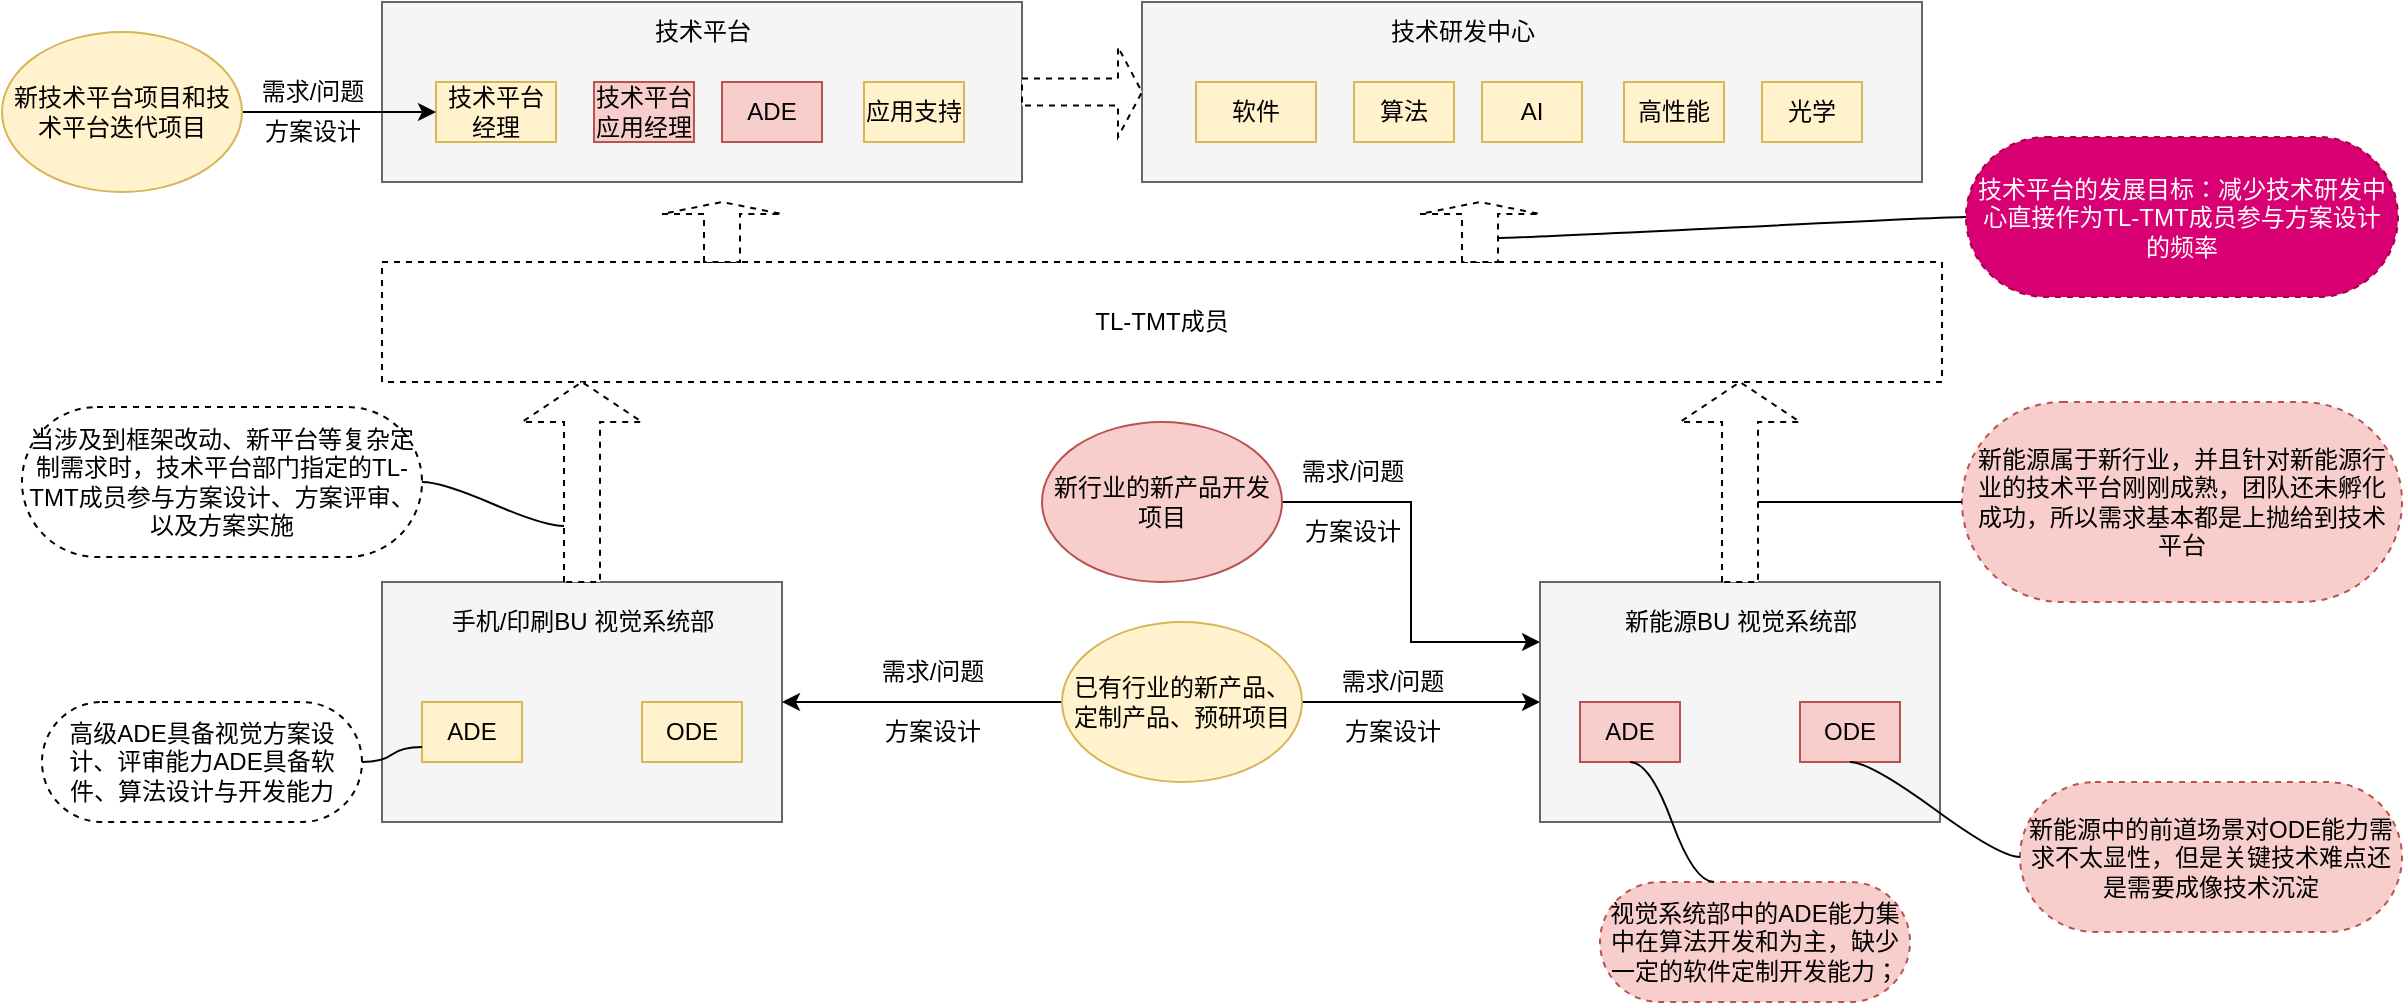 <mxfile version="20.3.0" type="github" pages="4">
  <diagram name="技术平台和干系部门的交互逻辑" id="d9b1e647-80fa-b4a2-5024-87a742678bcc">
    <mxGraphModel dx="2475" dy="794" grid="1" gridSize="10" guides="1" tooltips="1" connect="1" arrows="1" fold="1" page="1" pageScale="1" pageWidth="1100" pageHeight="850" background="none" math="0" shadow="0">
      <root>
        <mxCell id="0" />
        <mxCell id="1" parent="0" />
        <mxCell id="hi9G9Pi7xGboPuBEP533-1" value="" style="rounded=0;whiteSpace=wrap;html=1;fillColor=#f5f5f5;fontColor=#333333;strokeColor=#666666;" vertex="1" parent="1">
          <mxGeometry x="170" y="350" width="200" height="120" as="geometry" />
        </mxCell>
        <mxCell id="hi9G9Pi7xGboPuBEP533-3" value="手机/印刷BU 视觉系统部" style="text;html=1;align=center;verticalAlign=middle;resizable=0;points=[];autosize=1;strokeColor=none;fillColor=none;" vertex="1" parent="1">
          <mxGeometry x="195" y="355" width="150" height="30" as="geometry" />
        </mxCell>
        <mxCell id="hi9G9Pi7xGboPuBEP533-4" value="ADE" style="rounded=0;whiteSpace=wrap;html=1;fillColor=#fff2cc;strokeColor=#d6b656;" vertex="1" parent="1">
          <mxGeometry x="190" y="410" width="50" height="30" as="geometry" />
        </mxCell>
        <mxCell id="hi9G9Pi7xGboPuBEP533-6" style="edgeStyle=orthogonalEdgeStyle;rounded=0;orthogonalLoop=1;jettySize=auto;html=1;exitX=0;exitY=0.5;exitDx=0;exitDy=0;entryX=1;entryY=0.5;entryDx=0;entryDy=0;" edge="1" parent="1" source="hi9G9Pi7xGboPuBEP533-5" target="hi9G9Pi7xGboPuBEP533-1">
          <mxGeometry relative="1" as="geometry" />
        </mxCell>
        <mxCell id="hi9G9Pi7xGboPuBEP533-36" style="edgeStyle=orthogonalEdgeStyle;rounded=0;orthogonalLoop=1;jettySize=auto;html=1;exitX=1;exitY=0.5;exitDx=0;exitDy=0;" edge="1" parent="1" source="hi9G9Pi7xGboPuBEP533-5" target="hi9G9Pi7xGboPuBEP533-25">
          <mxGeometry relative="1" as="geometry" />
        </mxCell>
        <mxCell id="hi9G9Pi7xGboPuBEP533-5" value="已有行业的新产品、定制产品、预研项目" style="ellipse;whiteSpace=wrap;html=1;fillColor=#fff2cc;strokeColor=#d6b656;" vertex="1" parent="1">
          <mxGeometry x="510" y="370" width="120" height="80" as="geometry" />
        </mxCell>
        <mxCell id="hi9G9Pi7xGboPuBEP533-7" value="需求/问题" style="text;html=1;align=center;verticalAlign=middle;resizable=0;points=[];autosize=1;strokeColor=none;fillColor=none;" vertex="1" parent="1">
          <mxGeometry x="410" y="380" width="70" height="30" as="geometry" />
        </mxCell>
        <mxCell id="hi9G9Pi7xGboPuBEP533-8" value="方案设计" style="text;html=1;align=center;verticalAlign=middle;resizable=0;points=[];autosize=1;strokeColor=none;fillColor=none;" vertex="1" parent="1">
          <mxGeometry x="410" y="410" width="70" height="30" as="geometry" />
        </mxCell>
        <mxCell id="hi9G9Pi7xGboPuBEP533-9" value="ODE" style="rounded=0;whiteSpace=wrap;html=1;fillColor=#fff2cc;strokeColor=#d6b656;" vertex="1" parent="1">
          <mxGeometry x="300" y="410" width="50" height="30" as="geometry" />
        </mxCell>
        <mxCell id="hi9G9Pi7xGboPuBEP533-38" style="edgeStyle=orthogonalEdgeStyle;rounded=0;orthogonalLoop=1;jettySize=auto;html=1;exitX=1;exitY=0.5;exitDx=0;exitDy=0;entryX=0;entryY=0.25;entryDx=0;entryDy=0;" edge="1" parent="1" source="hi9G9Pi7xGboPuBEP533-10" target="hi9G9Pi7xGboPuBEP533-25">
          <mxGeometry relative="1" as="geometry" />
        </mxCell>
        <mxCell id="hi9G9Pi7xGboPuBEP533-10" value="新行业的新产品开发项目" style="ellipse;whiteSpace=wrap;html=1;fillColor=#f8cecc;strokeColor=#b85450;" vertex="1" parent="1">
          <mxGeometry x="500" y="270" width="120" height="80" as="geometry" />
        </mxCell>
        <mxCell id="hi9G9Pi7xGboPuBEP533-11" value="TL-TMT成员" style="rounded=0;whiteSpace=wrap;html=1;dashed=1;" vertex="1" parent="1">
          <mxGeometry x="170" y="190" width="780" height="60" as="geometry" />
        </mxCell>
        <mxCell id="hi9G9Pi7xGboPuBEP533-19" value="" style="rounded=0;whiteSpace=wrap;html=1;fillColor=#f5f5f5;fontColor=#333333;strokeColor=#666666;" vertex="1" parent="1">
          <mxGeometry x="170" y="60" width="320" height="90" as="geometry" />
        </mxCell>
        <mxCell id="hi9G9Pi7xGboPuBEP533-20" value="技术平台" style="text;html=1;align=center;verticalAlign=middle;resizable=0;points=[];autosize=1;strokeColor=none;fillColor=none;" vertex="1" parent="1">
          <mxGeometry x="295" y="60" width="70" height="30" as="geometry" />
        </mxCell>
        <mxCell id="hi9G9Pi7xGboPuBEP533-21" value="ADE" style="rounded=0;whiteSpace=wrap;html=1;fillColor=#f8cecc;strokeColor=#b85450;" vertex="1" parent="1">
          <mxGeometry x="340" y="100" width="50" height="30" as="geometry" />
        </mxCell>
        <mxCell id="hi9G9Pi7xGboPuBEP533-22" value="技术平台应用经理" style="rounded=0;whiteSpace=wrap;html=1;fillColor=#f8cecc;strokeColor=#b85450;" vertex="1" parent="1">
          <mxGeometry x="276" y="100" width="50" height="30" as="geometry" />
        </mxCell>
        <mxCell id="hi9G9Pi7xGboPuBEP533-23" value="" style="shape=singleArrow;direction=north;whiteSpace=wrap;html=1;dashed=1;" vertex="1" parent="1">
          <mxGeometry x="240" y="250" width="60" height="100" as="geometry" />
        </mxCell>
        <mxCell id="hi9G9Pi7xGboPuBEP533-24" value="" style="shape=singleArrow;direction=north;whiteSpace=wrap;html=1;dashed=1;" vertex="1" parent="1">
          <mxGeometry x="310" y="160" width="60" height="30" as="geometry" />
        </mxCell>
        <mxCell id="hi9G9Pi7xGboPuBEP533-25" value="" style="rounded=0;whiteSpace=wrap;html=1;fillColor=#f5f5f5;fontColor=#333333;strokeColor=#666666;" vertex="1" parent="1">
          <mxGeometry x="749" y="350" width="200" height="120" as="geometry" />
        </mxCell>
        <mxCell id="hi9G9Pi7xGboPuBEP533-26" value="新能源BU 视觉系统部" style="text;html=1;align=center;verticalAlign=middle;resizable=0;points=[];autosize=1;strokeColor=none;fillColor=none;" vertex="1" parent="1">
          <mxGeometry x="779" y="355" width="140" height="30" as="geometry" />
        </mxCell>
        <mxCell id="hi9G9Pi7xGboPuBEP533-27" value="ADE" style="rounded=0;whiteSpace=wrap;html=1;fillColor=#f8cecc;strokeColor=#b85450;" vertex="1" parent="1">
          <mxGeometry x="769" y="410" width="50" height="30" as="geometry" />
        </mxCell>
        <mxCell id="hi9G9Pi7xGboPuBEP533-28" value="ODE" style="rounded=0;whiteSpace=wrap;html=1;fillColor=#f8cecc;strokeColor=#b85450;" vertex="1" parent="1">
          <mxGeometry x="879" y="410" width="50" height="30" as="geometry" />
        </mxCell>
        <mxCell id="hi9G9Pi7xGboPuBEP533-31" value="高级ADE具备视觉方案设计、评审能力ADE具备软件、算法设计与开发能力" style="whiteSpace=wrap;html=1;rounded=1;arcSize=50;align=center;verticalAlign=middle;strokeWidth=1;autosize=1;spacing=4;treeFolding=1;treeMoving=1;newEdgeStyle={&quot;edgeStyle&quot;:&quot;entityRelationEdgeStyle&quot;,&quot;startArrow&quot;:&quot;none&quot;,&quot;endArrow&quot;:&quot;none&quot;,&quot;segment&quot;:10,&quot;curved&quot;:1};dashed=1;" vertex="1" parent="1">
          <mxGeometry y="410" width="160" height="60" as="geometry" />
        </mxCell>
        <mxCell id="hi9G9Pi7xGboPuBEP533-32" value="" style="edgeStyle=entityRelationEdgeStyle;startArrow=none;endArrow=none;segment=10;curved=1;rounded=0;exitX=0;exitY=0.75;exitDx=0;exitDy=0;" edge="1" target="hi9G9Pi7xGboPuBEP533-31" parent="1" source="hi9G9Pi7xGboPuBEP533-4">
          <mxGeometry relative="1" as="geometry">
            <mxPoint x="78" y="580" as="sourcePoint" />
          </mxGeometry>
        </mxCell>
        <mxCell id="hi9G9Pi7xGboPuBEP533-34" value="当涉及到框架改动、新平台等复杂定制需求时，技术平台部门指定的TL-TMT成员参与方案设计、方案评审、以及方案实施" style="whiteSpace=wrap;html=1;rounded=1;arcSize=50;align=center;verticalAlign=middle;strokeWidth=1;autosize=1;spacing=4;treeFolding=1;treeMoving=1;newEdgeStyle={&quot;edgeStyle&quot;:&quot;entityRelationEdgeStyle&quot;,&quot;startArrow&quot;:&quot;none&quot;,&quot;endArrow&quot;:&quot;none&quot;,&quot;segment&quot;:10,&quot;curved&quot;:1};dashed=1;" vertex="1" parent="1">
          <mxGeometry x="-10" y="262.5" width="200" height="75" as="geometry" />
        </mxCell>
        <mxCell id="hi9G9Pi7xGboPuBEP533-35" value="" style="edgeStyle=entityRelationEdgeStyle;startArrow=none;endArrow=none;segment=10;curved=1;rounded=0;exitX=0;exitY=0;exitDx=28;exitDy=21;exitPerimeter=0;" edge="1" target="hi9G9Pi7xGboPuBEP533-34" parent="1" source="hi9G9Pi7xGboPuBEP533-23">
          <mxGeometry relative="1" as="geometry">
            <mxPoint x="170" y="280" as="sourcePoint" />
            <mxPoint x="140" y="255" as="targetPoint" />
          </mxGeometry>
        </mxCell>
        <mxCell id="hi9G9Pi7xGboPuBEP533-37" value="技术平台经理" style="rounded=0;whiteSpace=wrap;html=1;fillColor=#fff2cc;strokeColor=#d6b656;" vertex="1" parent="1">
          <mxGeometry x="197" y="100" width="60" height="30" as="geometry" />
        </mxCell>
        <mxCell id="hi9G9Pi7xGboPuBEP533-39" value="需求/问题" style="text;html=1;align=center;verticalAlign=middle;resizable=0;points=[];autosize=1;strokeColor=none;fillColor=none;" vertex="1" parent="1">
          <mxGeometry x="620" y="280" width="70" height="30" as="geometry" />
        </mxCell>
        <mxCell id="hi9G9Pi7xGboPuBEP533-40" value="方案设计" style="text;html=1;align=center;verticalAlign=middle;resizable=0;points=[];autosize=1;strokeColor=none;fillColor=none;" vertex="1" parent="1">
          <mxGeometry x="620" y="310" width="70" height="30" as="geometry" />
        </mxCell>
        <mxCell id="hi9G9Pi7xGboPuBEP533-41" value="应用支持" style="rounded=0;whiteSpace=wrap;html=1;fillColor=#fff2cc;strokeColor=#d6b656;" vertex="1" parent="1">
          <mxGeometry x="411" y="100" width="50" height="30" as="geometry" />
        </mxCell>
        <mxCell id="hi9G9Pi7xGboPuBEP533-42" value="需求/问题" style="text;html=1;align=center;verticalAlign=middle;resizable=0;points=[];autosize=1;strokeColor=none;fillColor=none;" vertex="1" parent="1">
          <mxGeometry x="640" y="385" width="70" height="30" as="geometry" />
        </mxCell>
        <mxCell id="hi9G9Pi7xGboPuBEP533-43" value="方案设计" style="text;html=1;align=center;verticalAlign=middle;resizable=0;points=[];autosize=1;strokeColor=none;fillColor=none;" vertex="1" parent="1">
          <mxGeometry x="640" y="410" width="70" height="30" as="geometry" />
        </mxCell>
        <mxCell id="hi9G9Pi7xGboPuBEP533-44" value="" style="shape=singleArrow;direction=north;whiteSpace=wrap;html=1;dashed=1;" vertex="1" parent="1">
          <mxGeometry x="819" y="250" width="60" height="100" as="geometry" />
        </mxCell>
        <mxCell id="hi9G9Pi7xGboPuBEP533-46" value="新能源属于新行业，并且针对新能源行业的技术平台刚刚成熟，团队还未孵化成功，所以需求基本都是上抛给到技术平台" style="whiteSpace=wrap;html=1;rounded=1;arcSize=50;align=center;verticalAlign=middle;strokeWidth=1;autosize=1;spacing=4;treeFolding=1;treeMoving=1;newEdgeStyle={&quot;edgeStyle&quot;:&quot;entityRelationEdgeStyle&quot;,&quot;startArrow&quot;:&quot;none&quot;,&quot;endArrow&quot;:&quot;none&quot;,&quot;segment&quot;:10,&quot;curved&quot;:1};dashed=1;fillColor=#f8cecc;strokeColor=#b85450;" vertex="1" parent="1">
          <mxGeometry x="960" y="260" width="220" height="100" as="geometry" />
        </mxCell>
        <mxCell id="hi9G9Pi7xGboPuBEP533-47" value="" style="edgeStyle=entityRelationEdgeStyle;startArrow=none;endArrow=none;segment=10;curved=1;rounded=0;exitX=0;exitY=0;exitDx=40;exitDy=39;exitPerimeter=0;" edge="1" target="hi9G9Pi7xGboPuBEP533-46" parent="1" source="hi9G9Pi7xGboPuBEP533-44">
          <mxGeometry relative="1" as="geometry">
            <mxPoint x="910" y="337" as="sourcePoint" />
          </mxGeometry>
        </mxCell>
        <mxCell id="hi9G9Pi7xGboPuBEP533-50" value="" style="rounded=0;whiteSpace=wrap;html=1;fillColor=#f5f5f5;fontColor=#333333;strokeColor=#666666;" vertex="1" parent="1">
          <mxGeometry x="550" y="60" width="390" height="90" as="geometry" />
        </mxCell>
        <mxCell id="hi9G9Pi7xGboPuBEP533-51" value="技术研发中心" style="text;html=1;align=center;verticalAlign=middle;resizable=0;points=[];autosize=1;strokeColor=none;fillColor=none;" vertex="1" parent="1">
          <mxGeometry x="660" y="60" width="100" height="30" as="geometry" />
        </mxCell>
        <mxCell id="hi9G9Pi7xGboPuBEP533-52" value="AI" style="rounded=0;whiteSpace=wrap;html=1;fillColor=#fff2cc;strokeColor=#d6b656;" vertex="1" parent="1">
          <mxGeometry x="720" y="100" width="50" height="30" as="geometry" />
        </mxCell>
        <mxCell id="hi9G9Pi7xGboPuBEP533-53" value="算法" style="rounded=0;whiteSpace=wrap;html=1;fillColor=#fff2cc;strokeColor=#d6b656;" vertex="1" parent="1">
          <mxGeometry x="656" y="100" width="50" height="30" as="geometry" />
        </mxCell>
        <mxCell id="hi9G9Pi7xGboPuBEP533-54" value="软件" style="rounded=0;whiteSpace=wrap;html=1;fillColor=#fff2cc;strokeColor=#d6b656;" vertex="1" parent="1">
          <mxGeometry x="577" y="100" width="60" height="30" as="geometry" />
        </mxCell>
        <mxCell id="hi9G9Pi7xGboPuBEP533-55" value="高性能" style="rounded=0;whiteSpace=wrap;html=1;fillColor=#fff2cc;strokeColor=#d6b656;" vertex="1" parent="1">
          <mxGeometry x="791" y="100" width="50" height="30" as="geometry" />
        </mxCell>
        <mxCell id="hi9G9Pi7xGboPuBEP533-56" value="" style="shape=singleArrow;direction=north;whiteSpace=wrap;html=1;dashed=1;" vertex="1" parent="1">
          <mxGeometry x="689" y="160" width="60" height="30" as="geometry" />
        </mxCell>
        <mxCell id="hi9G9Pi7xGboPuBEP533-57" value="视觉系统部中的ADE能力集中在算法开发和为主，缺少一定的软件定制开发能力；" style="whiteSpace=wrap;html=1;rounded=1;arcSize=50;align=center;verticalAlign=middle;strokeWidth=1;autosize=1;spacing=4;treeFolding=1;treeMoving=1;newEdgeStyle={&quot;edgeStyle&quot;:&quot;entityRelationEdgeStyle&quot;,&quot;startArrow&quot;:&quot;none&quot;,&quot;endArrow&quot;:&quot;none&quot;,&quot;segment&quot;:10,&quot;curved&quot;:1};dashed=1;fillColor=#f8cecc;strokeColor=#b85450;" vertex="1" parent="1">
          <mxGeometry x="779" y="500" width="155" height="60" as="geometry" />
        </mxCell>
        <mxCell id="hi9G9Pi7xGboPuBEP533-58" value="" style="edgeStyle=entityRelationEdgeStyle;startArrow=none;endArrow=none;segment=10;curved=1;rounded=0;exitX=0.5;exitY=1;exitDx=0;exitDy=0;entryX=0.368;entryY=0;entryDx=0;entryDy=0;entryPerimeter=0;" edge="1" target="hi9G9Pi7xGboPuBEP533-57" parent="1" source="hi9G9Pi7xGboPuBEP533-27">
          <mxGeometry relative="1" as="geometry">
            <mxPoint x="1020" y="490" as="sourcePoint" />
          </mxGeometry>
        </mxCell>
        <mxCell id="hi9G9Pi7xGboPuBEP533-59" value="新能源中的前道场景对ODE能力需求不太显性，但是关键技术难点还是需要成像技术沉淀" style="whiteSpace=wrap;html=1;rounded=1;arcSize=50;align=center;verticalAlign=middle;strokeWidth=1;autosize=1;spacing=4;treeFolding=1;treeMoving=1;newEdgeStyle={&quot;edgeStyle&quot;:&quot;entityRelationEdgeStyle&quot;,&quot;startArrow&quot;:&quot;none&quot;,&quot;endArrow&quot;:&quot;none&quot;,&quot;segment&quot;:10,&quot;curved&quot;:1};dashed=1;fillColor=#f8cecc;strokeColor=#b85450;" vertex="1" parent="1">
          <mxGeometry x="989" y="450" width="191" height="75" as="geometry" />
        </mxCell>
        <mxCell id="hi9G9Pi7xGboPuBEP533-60" value="" style="edgeStyle=entityRelationEdgeStyle;startArrow=none;endArrow=none;segment=10;curved=1;rounded=0;exitX=0.5;exitY=1;exitDx=0;exitDy=0;" edge="1" target="hi9G9Pi7xGboPuBEP533-59" parent="1" source="hi9G9Pi7xGboPuBEP533-28">
          <mxGeometry relative="1" as="geometry">
            <mxPoint x="960" y="587" as="sourcePoint" />
          </mxGeometry>
        </mxCell>
        <mxCell id="hi9G9Pi7xGboPuBEP533-61" value="" style="shape=singleArrow;whiteSpace=wrap;html=1;dashed=1;" vertex="1" parent="1">
          <mxGeometry x="490" y="82.5" width="60" height="45" as="geometry" />
        </mxCell>
        <mxCell id="hi9G9Pi7xGboPuBEP533-62" value="光学" style="rounded=0;whiteSpace=wrap;html=1;fillColor=#fff2cc;strokeColor=#d6b656;" vertex="1" parent="1">
          <mxGeometry x="860" y="100" width="50" height="30" as="geometry" />
        </mxCell>
        <mxCell id="hi9G9Pi7xGboPuBEP533-64" style="edgeStyle=orthogonalEdgeStyle;rounded=0;orthogonalLoop=1;jettySize=auto;html=1;exitX=1;exitY=0.5;exitDx=0;exitDy=0;entryX=0;entryY=0.5;entryDx=0;entryDy=0;" edge="1" parent="1" source="hi9G9Pi7xGboPuBEP533-63" target="hi9G9Pi7xGboPuBEP533-37">
          <mxGeometry relative="1" as="geometry" />
        </mxCell>
        <mxCell id="hi9G9Pi7xGboPuBEP533-63" value="新技术平台项目和技术平台迭代项目" style="ellipse;whiteSpace=wrap;html=1;fillColor=#fff2cc;strokeColor=#d6b656;" vertex="1" parent="1">
          <mxGeometry x="-20" y="75" width="120" height="80" as="geometry" />
        </mxCell>
        <mxCell id="hi9G9Pi7xGboPuBEP533-65" value="需求/问题" style="text;html=1;align=center;verticalAlign=middle;resizable=0;points=[];autosize=1;strokeColor=none;fillColor=none;" vertex="1" parent="1">
          <mxGeometry x="100" y="90" width="70" height="30" as="geometry" />
        </mxCell>
        <mxCell id="hi9G9Pi7xGboPuBEP533-66" value="方案设计" style="text;html=1;align=center;verticalAlign=middle;resizable=0;points=[];autosize=1;strokeColor=none;fillColor=none;" vertex="1" parent="1">
          <mxGeometry x="100" y="110" width="70" height="30" as="geometry" />
        </mxCell>
        <mxCell id="DhA8-q_MzBF4QpO4vjYx-1" value="技术平台的发展目标：减少技术研发中心直接作为TL-TMT成员参与方案设计的频率" style="whiteSpace=wrap;html=1;rounded=1;arcSize=50;align=center;verticalAlign=middle;strokeWidth=1;autosize=1;spacing=4;treeFolding=1;treeMoving=1;newEdgeStyle={&quot;edgeStyle&quot;:&quot;entityRelationEdgeStyle&quot;,&quot;startArrow&quot;:&quot;none&quot;,&quot;endArrow&quot;:&quot;none&quot;,&quot;segment&quot;:10,&quot;curved&quot;:1};dashed=1;fillColor=#d80073;fontColor=#ffffff;strokeColor=#A50040;" vertex="1" parent="1">
          <mxGeometry x="962" y="127.5" width="216" height="80" as="geometry" />
        </mxCell>
        <mxCell id="DhA8-q_MzBF4QpO4vjYx-2" value="" style="edgeStyle=entityRelationEdgeStyle;startArrow=none;endArrow=none;segment=10;curved=1;rounded=0;exitX=0;exitY=0;exitDx=12;exitDy=39;exitPerimeter=0;" edge="1" target="DhA8-q_MzBF4QpO4vjYx-1" parent="1" source="hi9G9Pi7xGboPuBEP533-56">
          <mxGeometry relative="1" as="geometry">
            <mxPoint x="950" y="195" as="sourcePoint" />
          </mxGeometry>
        </mxCell>
      </root>
    </mxGraphModel>
  </diagram>
  <diagram id="Ly6oCwVcnBT9jpukTr7g" name="技术平台人才孵化逻辑">
    <mxGraphModel dx="1146" dy="662" grid="1" gridSize="10" guides="1" tooltips="1" connect="1" arrows="1" fold="1" page="1" pageScale="1" pageWidth="827" pageHeight="1169" math="0" shadow="0">
      <root>
        <mxCell id="0" />
        <mxCell id="1" parent="0" />
        <mxCell id="Ab5j0enmJaBu2KDOIFZQ-10" value="" style="rounded=0;whiteSpace=wrap;html=1;fillColor=#f5f5f5;fontColor=#333333;strokeColor=#666666;" vertex="1" parent="1">
          <mxGeometry x="523" y="451" width="200" height="101" as="geometry" />
        </mxCell>
        <mxCell id="xONWKUvWmp-63yaupncE-1" value="" style="rounded=0;whiteSpace=wrap;html=1;fillColor=#f5f5f5;fontColor=#333333;strokeColor=#666666;" vertex="1" parent="1">
          <mxGeometry x="140" y="451" width="200" height="91" as="geometry" />
        </mxCell>
        <mxCell id="wcFYW1J67ZfwawfBEp3H-1" value="" style="rounded=0;whiteSpace=wrap;html=1;fillColor=#f5f5f5;fontColor=#333333;strokeColor=#666666;" vertex="1" parent="1">
          <mxGeometry x="126" y="239" width="598" height="120" as="geometry" />
        </mxCell>
        <mxCell id="wcFYW1J67ZfwawfBEp3H-2" value="技术平台" style="text;html=1;align=center;verticalAlign=middle;resizable=0;points=[];autosize=1;strokeColor=none;fillColor=none;" vertex="1" parent="1">
          <mxGeometry x="343" y="239" width="70" height="30" as="geometry" />
        </mxCell>
        <mxCell id="Ab5j0enmJaBu2KDOIFZQ-39" style="edgeStyle=orthogonalEdgeStyle;curved=1;rounded=0;orthogonalLoop=1;jettySize=auto;html=1;exitX=1;exitY=0.5;exitDx=0;exitDy=0;" edge="1" parent="1" source="wcFYW1J67ZfwawfBEp3H-3" target="wcFYW1J67ZfwawfBEp3H-6">
          <mxGeometry relative="1" as="geometry" />
        </mxCell>
        <mxCell id="Ab5j0enmJaBu2KDOIFZQ-69" style="edgeStyle=orthogonalEdgeStyle;curved=1;rounded=0;orthogonalLoop=1;jettySize=auto;html=1;exitX=0.5;exitY=0;exitDx=0;exitDy=0;entryX=0.5;entryY=1;entryDx=0;entryDy=0;" edge="1" parent="1" source="wcFYW1J67ZfwawfBEp3H-3" target="wcFYW1J67ZfwawfBEp3H-7">
          <mxGeometry relative="1" as="geometry" />
        </mxCell>
        <mxCell id="Ab5j0enmJaBu2KDOIFZQ-84" style="edgeStyle=orthogonalEdgeStyle;curved=1;rounded=0;orthogonalLoop=1;jettySize=auto;html=1;exitX=0;exitY=0.5;exitDx=0;exitDy=0;entryX=1;entryY=0.5;entryDx=0;entryDy=0;endArrow=classic;endFill=1;" edge="1" parent="1" source="wcFYW1J67ZfwawfBEp3H-3" target="wcFYW1J67ZfwawfBEp3H-4">
          <mxGeometry relative="1" as="geometry" />
        </mxCell>
        <mxCell id="wcFYW1J67ZfwawfBEp3H-3" value="ADE" style="rounded=0;whiteSpace=wrap;html=1;fillColor=#d80073;strokeColor=#A50040;fontColor=#ffffff;" vertex="1" parent="1">
          <mxGeometry x="438" y="279" width="50" height="30" as="geometry" />
        </mxCell>
        <mxCell id="wcFYW1J67ZfwawfBEp3H-4" value="技术平台应用经理" style="rounded=0;whiteSpace=wrap;html=1;fillColor=#f8cecc;strokeColor=#b85450;" vertex="1" parent="1">
          <mxGeometry x="252" y="279" width="50" height="30" as="geometry" />
        </mxCell>
        <mxCell id="wcFYW1J67ZfwawfBEp3H-5" value="技术平台经理" style="rounded=0;whiteSpace=wrap;html=1;fillColor=#fff2cc;strokeColor=#d6b656;" vertex="1" parent="1">
          <mxGeometry x="150" y="279" width="60" height="30" as="geometry" />
        </mxCell>
        <mxCell id="wcFYW1J67ZfwawfBEp3H-6" value="应用支持" style="rounded=0;whiteSpace=wrap;html=1;fillColor=#f8cecc;strokeColor=#b85450;" vertex="1" parent="1">
          <mxGeometry x="635" y="279" width="50" height="30" as="geometry" />
        </mxCell>
        <mxCell id="wcFYW1J67ZfwawfBEp3H-7" value="视觉系统方案设计与实施核心技能" style="shape=table;startSize=30;container=1;collapsible=0;childLayout=tableLayout;fixedRows=1;rowLines=0;fontStyle=1;dashed=1;" vertex="1" parent="1">
          <mxGeometry x="140" y="10" width="225" height="180" as="geometry" />
        </mxCell>
        <mxCell id="wcFYW1J67ZfwawfBEp3H-8" value="" style="shape=tableRow;horizontal=0;startSize=0;swimlaneHead=0;swimlaneBody=0;top=0;left=0;bottom=0;right=0;collapsible=0;dropTarget=0;fillColor=none;points=[[0,0.5],[1,0.5]];portConstraint=eastwest;dashed=1;" vertex="1" parent="wcFYW1J67ZfwawfBEp3H-7">
          <mxGeometry y="30" width="225" height="30" as="geometry" />
        </mxCell>
        <mxCell id="wcFYW1J67ZfwawfBEp3H-9" value="1" style="shape=partialRectangle;html=1;whiteSpace=wrap;connectable=0;fillColor=none;top=0;left=0;bottom=0;right=0;overflow=hidden;pointerEvents=1;dashed=1;" vertex="1" parent="wcFYW1J67ZfwawfBEp3H-8">
          <mxGeometry width="49" height="30" as="geometry">
            <mxRectangle width="49" height="30" as="alternateBounds" />
          </mxGeometry>
        </mxCell>
        <mxCell id="wcFYW1J67ZfwawfBEp3H-10" value="技术平台应用及问题分析解决" style="shape=partialRectangle;html=1;whiteSpace=wrap;connectable=0;fillColor=none;top=0;left=0;bottom=0;right=0;align=left;spacingLeft=6;overflow=hidden;dashed=1;" vertex="1" parent="wcFYW1J67ZfwawfBEp3H-8">
          <mxGeometry x="49" width="176" height="30" as="geometry">
            <mxRectangle width="176" height="30" as="alternateBounds" />
          </mxGeometry>
        </mxCell>
        <mxCell id="wcFYW1J67ZfwawfBEp3H-11" value="" style="shape=tableRow;horizontal=0;startSize=0;swimlaneHead=0;swimlaneBody=0;top=0;left=0;bottom=0;right=0;collapsible=0;dropTarget=0;fillColor=none;points=[[0,0.5],[1,0.5]];portConstraint=eastwest;dashed=1;" vertex="1" parent="wcFYW1J67ZfwawfBEp3H-7">
          <mxGeometry y="60" width="225" height="20" as="geometry" />
        </mxCell>
        <mxCell id="wcFYW1J67ZfwawfBEp3H-12" value="2" style="shape=partialRectangle;html=1;whiteSpace=wrap;connectable=0;fillColor=none;top=0;left=0;bottom=0;right=0;overflow=hidden;dashed=1;" vertex="1" parent="wcFYW1J67ZfwawfBEp3H-11">
          <mxGeometry width="49" height="20" as="geometry">
            <mxRectangle width="49" height="20" as="alternateBounds" />
          </mxGeometry>
        </mxCell>
        <mxCell id="wcFYW1J67ZfwawfBEp3H-13" value="技术平台复杂方案设计与开发" style="shape=partialRectangle;html=1;whiteSpace=wrap;connectable=0;fillColor=none;top=0;left=0;bottom=0;right=0;align=left;spacingLeft=6;overflow=hidden;dashed=1;" vertex="1" parent="wcFYW1J67ZfwawfBEp3H-11">
          <mxGeometry x="49" width="176" height="20" as="geometry">
            <mxRectangle width="176" height="20" as="alternateBounds" />
          </mxGeometry>
        </mxCell>
        <mxCell id="wcFYW1J67ZfwawfBEp3H-14" value="" style="shape=tableRow;horizontal=0;startSize=0;swimlaneHead=0;swimlaneBody=0;top=0;left=0;bottom=0;right=0;collapsible=0;dropTarget=0;fillColor=none;points=[[0,0.5],[1,0.5]];portConstraint=eastwest;dashed=1;" vertex="1" parent="wcFYW1J67ZfwawfBEp3H-7">
          <mxGeometry y="80" width="225" height="30" as="geometry" />
        </mxCell>
        <mxCell id="wcFYW1J67ZfwawfBEp3H-15" value="3" style="shape=partialRectangle;html=1;whiteSpace=wrap;connectable=0;fillColor=none;top=0;left=0;bottom=0;right=0;overflow=hidden;dashed=1;" vertex="1" parent="wcFYW1J67ZfwawfBEp3H-14">
          <mxGeometry width="49" height="30" as="geometry">
            <mxRectangle width="49" height="30" as="alternateBounds" />
          </mxGeometry>
        </mxCell>
        <mxCell id="wcFYW1J67ZfwawfBEp3H-16" value="算法应用与开发能力" style="shape=partialRectangle;html=1;whiteSpace=wrap;connectable=0;fillColor=#f8cecc;top=0;left=0;bottom=0;right=0;align=left;spacingLeft=6;overflow=hidden;dashed=1;strokeColor=#b85450;" vertex="1" parent="wcFYW1J67ZfwawfBEp3H-14">
          <mxGeometry x="49" width="176" height="30" as="geometry">
            <mxRectangle width="176" height="30" as="alternateBounds" />
          </mxGeometry>
        </mxCell>
        <mxCell id="wcFYW1J67ZfwawfBEp3H-17" value="" style="shape=tableRow;horizontal=0;startSize=0;swimlaneHead=0;swimlaneBody=0;top=0;left=0;bottom=0;right=0;collapsible=0;dropTarget=0;fillColor=none;points=[[0,0.5],[1,0.5]];portConstraint=eastwest;dashed=1;" vertex="1" parent="wcFYW1J67ZfwawfBEp3H-7">
          <mxGeometry y="110" width="225" height="30" as="geometry" />
        </mxCell>
        <mxCell id="wcFYW1J67ZfwawfBEp3H-18" value="4" style="shape=partialRectangle;html=1;whiteSpace=wrap;connectable=0;fillColor=none;top=0;left=0;bottom=0;right=0;overflow=hidden;dashed=1;" vertex="1" parent="wcFYW1J67ZfwawfBEp3H-17">
          <mxGeometry width="49" height="30" as="geometry">
            <mxRectangle width="49" height="30" as="alternateBounds" />
          </mxGeometry>
        </mxCell>
        <mxCell id="wcFYW1J67ZfwawfBEp3H-19" value="光学评估能力" style="shape=partialRectangle;html=1;whiteSpace=wrap;connectable=0;fillColor=#f8cecc;top=0;left=0;bottom=0;right=0;align=left;spacingLeft=6;overflow=hidden;dashed=1;strokeColor=#b85450;" vertex="1" parent="wcFYW1J67ZfwawfBEp3H-17">
          <mxGeometry x="49" width="176" height="30" as="geometry">
            <mxRectangle width="176" height="30" as="alternateBounds" />
          </mxGeometry>
        </mxCell>
        <mxCell id="wcFYW1J67ZfwawfBEp3H-20" value="" style="shape=tableRow;horizontal=0;startSize=0;swimlaneHead=0;swimlaneBody=0;top=0;left=0;bottom=0;right=0;collapsible=0;dropTarget=0;fillColor=none;points=[[0,0.5],[1,0.5]];portConstraint=eastwest;dashed=1;" vertex="1" parent="wcFYW1J67ZfwawfBEp3H-7">
          <mxGeometry y="140" width="225" height="30" as="geometry" />
        </mxCell>
        <mxCell id="wcFYW1J67ZfwawfBEp3H-21" value="5" style="shape=partialRectangle;html=1;whiteSpace=wrap;connectable=0;fillColor=none;top=0;left=0;bottom=0;right=0;overflow=hidden;dashed=1;" vertex="1" parent="wcFYW1J67ZfwawfBEp3H-20">
          <mxGeometry width="49" height="30" as="geometry">
            <mxRectangle width="49" height="30" as="alternateBounds" />
          </mxGeometry>
        </mxCell>
        <mxCell id="wcFYW1J67ZfwawfBEp3H-22" value="AI应用能力" style="shape=partialRectangle;html=1;whiteSpace=wrap;connectable=0;fillColor=#fff2cc;top=0;left=0;bottom=0;right=0;align=left;spacingLeft=6;overflow=hidden;dashed=1;strokeColor=#d6b656;" vertex="1" parent="wcFYW1J67ZfwawfBEp3H-20">
          <mxGeometry x="49" width="176" height="30" as="geometry">
            <mxRectangle width="176" height="30" as="alternateBounds" />
          </mxGeometry>
        </mxCell>
        <mxCell id="xONWKUvWmp-63yaupncE-2" value="新能源BU 视觉系统部" style="text;html=1;align=center;verticalAlign=middle;resizable=0;points=[];autosize=1;strokeColor=none;fillColor=none;" vertex="1" parent="1">
          <mxGeometry x="170" y="456" width="140" height="30" as="geometry" />
        </mxCell>
        <mxCell id="xONWKUvWmp-63yaupncE-3" value="ADE" style="rounded=0;whiteSpace=wrap;html=1;fillColor=#f8cecc;strokeColor=#b85450;" vertex="1" parent="1">
          <mxGeometry x="160" y="500" width="50" height="30" as="geometry" />
        </mxCell>
        <mxCell id="Ab5j0enmJaBu2KDOIFZQ-52" style="edgeStyle=orthogonalEdgeStyle;curved=1;rounded=0;orthogonalLoop=1;jettySize=auto;html=1;exitX=0.5;exitY=1;exitDx=0;exitDy=0;entryX=0;entryY=0.5;entryDx=0;entryDy=0;" edge="1" parent="1" source="xONWKUvWmp-63yaupncE-4" target="Ab5j0enmJaBu2KDOIFZQ-46">
          <mxGeometry relative="1" as="geometry" />
        </mxCell>
        <mxCell id="xONWKUvWmp-63yaupncE-4" value="ODE" style="rounded=0;whiteSpace=wrap;html=1;fillColor=#fff2cc;strokeColor=#d6b656;" vertex="1" parent="1">
          <mxGeometry x="270" y="500" width="50" height="30" as="geometry" />
        </mxCell>
        <mxCell id="Ab5j0enmJaBu2KDOIFZQ-1" value="" style="rounded=0;whiteSpace=wrap;html=1;fillColor=#f5f5f5;fontColor=#333333;strokeColor=#666666;" vertex="1" parent="1">
          <mxGeometry x="820" y="28" width="100" height="120" as="geometry" />
        </mxCell>
        <mxCell id="Ab5j0enmJaBu2KDOIFZQ-2" value="技术研发中心" style="text;html=1;align=center;verticalAlign=middle;resizable=0;points=[];autosize=1;strokeColor=none;fillColor=none;" vertex="1" parent="1">
          <mxGeometry x="827.5" y="28" width="100" height="30" as="geometry" />
        </mxCell>
        <mxCell id="Ab5j0enmJaBu2KDOIFZQ-76" style="edgeStyle=orthogonalEdgeStyle;curved=1;rounded=0;orthogonalLoop=1;jettySize=auto;html=1;exitX=0;exitY=0.25;exitDx=0;exitDy=0;endArrow=none;endFill=0;" edge="1" parent="1" source="Ab5j0enmJaBu2KDOIFZQ-4" target="Ab5j0enmJaBu2KDOIFZQ-36">
          <mxGeometry relative="1" as="geometry" />
        </mxCell>
        <mxCell id="Ab5j0enmJaBu2KDOIFZQ-4" value="算法" style="rounded=0;whiteSpace=wrap;html=1;fillColor=#fff2cc;strokeColor=#d6b656;" vertex="1" parent="1">
          <mxGeometry x="846.75" y="108" width="50" height="30" as="geometry" />
        </mxCell>
        <mxCell id="Ab5j0enmJaBu2KDOIFZQ-77" style="edgeStyle=orthogonalEdgeStyle;curved=1;rounded=0;orthogonalLoop=1;jettySize=auto;html=1;exitX=0;exitY=0.5;exitDx=0;exitDy=0;endArrow=none;endFill=0;" edge="1" parent="1" source="Ab5j0enmJaBu2KDOIFZQ-5" target="Ab5j0enmJaBu2KDOIFZQ-35">
          <mxGeometry relative="1" as="geometry" />
        </mxCell>
        <mxCell id="Ab5j0enmJaBu2KDOIFZQ-5" value="软件" style="rounded=0;whiteSpace=wrap;html=1;fillColor=#fff2cc;strokeColor=#d6b656;" vertex="1" parent="1">
          <mxGeometry x="843" y="68" width="50" height="25" as="geometry" />
        </mxCell>
        <mxCell id="Ab5j0enmJaBu2KDOIFZQ-11" value="新BU 视觉系统部" style="text;html=1;align=center;verticalAlign=middle;resizable=0;points=[];autosize=1;strokeColor=none;fillColor=none;" vertex="1" parent="1">
          <mxGeometry x="563" y="456" width="120" height="30" as="geometry" />
        </mxCell>
        <mxCell id="Ab5j0enmJaBu2KDOIFZQ-12" value="ADE" style="rounded=0;whiteSpace=wrap;html=1;fillColor=#f8cecc;strokeColor=#b85450;" vertex="1" parent="1">
          <mxGeometry x="543" y="502" width="50" height="30" as="geometry" />
        </mxCell>
        <mxCell id="Ab5j0enmJaBu2KDOIFZQ-53" style="edgeStyle=orthogonalEdgeStyle;curved=1;rounded=0;orthogonalLoop=1;jettySize=auto;html=1;exitX=0.5;exitY=1;exitDx=0;exitDy=0;entryX=1;entryY=0.5;entryDx=0;entryDy=0;" edge="1" parent="1" source="Ab5j0enmJaBu2KDOIFZQ-13" target="Ab5j0enmJaBu2KDOIFZQ-46">
          <mxGeometry relative="1" as="geometry">
            <mxPoint x="609" y="631" as="targetPoint" />
          </mxGeometry>
        </mxCell>
        <mxCell id="Ab5j0enmJaBu2KDOIFZQ-13" value="ODE" style="rounded=0;whiteSpace=wrap;html=1;fillColor=#fff2cc;strokeColor=#d6b656;" vertex="1" parent="1">
          <mxGeometry x="653" y="502" width="50" height="30" as="geometry" />
        </mxCell>
        <mxCell id="Ab5j0enmJaBu2KDOIFZQ-61" style="edgeStyle=orthogonalEdgeStyle;curved=1;rounded=0;orthogonalLoop=1;jettySize=auto;html=1;exitX=0.5;exitY=1;exitDx=0;exitDy=0;exitPerimeter=0;entryX=0.5;entryY=0;entryDx=0;entryDy=0;" edge="1" parent="1" source="Ab5j0enmJaBu2KDOIFZQ-27" target="xONWKUvWmp-63yaupncE-3">
          <mxGeometry relative="1" as="geometry" />
        </mxCell>
        <mxCell id="Ab5j0enmJaBu2KDOIFZQ-82" style="edgeStyle=orthogonalEdgeStyle;curved=1;rounded=0;orthogonalLoop=1;jettySize=auto;html=1;exitX=0.5;exitY=1;exitDx=0;exitDy=0;exitPerimeter=0;entryX=0.5;entryY=0;entryDx=0;entryDy=0;endArrow=classic;endFill=1;" edge="1" parent="1" source="Ab5j0enmJaBu2KDOIFZQ-27" target="Ab5j0enmJaBu2KDOIFZQ-12">
          <mxGeometry relative="1" as="geometry" />
        </mxCell>
        <mxCell id="Ab5j0enmJaBu2KDOIFZQ-27" value="" style="verticalLabelPosition=bottom;html=1;verticalAlign=top;align=center;strokeColor=none;fillColor=#00BEF2;shape=mxgraph.azure.user;dashed=1;" vertex="1" parent="1">
          <mxGeometry x="449.25" y="300" width="27.5" height="30" as="geometry" />
        </mxCell>
        <mxCell id="Ab5j0enmJaBu2KDOIFZQ-35" value="平台应用与开发技能培养6个月必须经历项目实战" style="text;html=1;align=left;verticalAlign=middle;resizable=0;points=[];autosize=1;strokeColor=#d79b00;fillColor=#ffe6cc;" vertex="1" parent="1">
          <mxGeometry x="409" y="50" width="280" height="30" as="geometry" />
        </mxCell>
        <mxCell id="Ab5j0enmJaBu2KDOIFZQ-36" value="算法开发技能培养6个月必须经历项目实战" style="text;html=1;align=left;verticalAlign=middle;resizable=0;points=[];autosize=1;strokeColor=#d79b00;fillColor=#ffe6cc;" vertex="1" parent="1">
          <mxGeometry x="409" y="85" width="250" height="30" as="geometry" />
        </mxCell>
        <mxCell id="Ab5j0enmJaBu2KDOIFZQ-37" value="光学技能依赖于3C事业部的光学知识库，快速掌握光学应用技能；&lt;br&gt;依据实际情况安排光学评估项目实战；培养目标是3个月" style="text;html=1;align=left;verticalAlign=middle;resizable=0;points=[];autosize=1;strokeColor=#d79b00;fillColor=#ffe6cc;" vertex="1" parent="1">
          <mxGeometry x="409" y="120" width="370" height="40" as="geometry" />
        </mxCell>
        <mxCell id="Ab5j0enmJaBu2KDOIFZQ-41" value="" style="edgeStyle=entityRelationEdgeStyle;startArrow=none;endArrow=none;segment=10;curved=1;rounded=0;exitX=0.25;exitY=0;exitDx=0;exitDy=0;" edge="1" target="Ab5j0enmJaBu2KDOIFZQ-40" parent="1" source="wcFYW1J67ZfwawfBEp3H-6">
          <mxGeometry relative="1" as="geometry">
            <mxPoint x="670" y="294" as="sourcePoint" />
          </mxGeometry>
        </mxCell>
        <mxCell id="Ab5j0enmJaBu2KDOIFZQ-42" value="进一步提升项目管理能力" style="text;html=1;strokeColor=#82b366;fillColor=#d5e8d4;align=center;verticalAlign=middle;whiteSpace=wrap;rounded=0;dashed=1;" vertex="1" parent="1">
          <mxGeometry x="335" y="300" width="86" height="30" as="geometry" />
        </mxCell>
        <mxCell id="Ab5j0enmJaBu2KDOIFZQ-46" value="&lt;span style=&quot;background-color: rgb(255, 255, 255);&quot;&gt;ODE视业务形态决定是否需要&lt;/span&gt;" style="whiteSpace=wrap;html=1;rounded=1;arcSize=50;align=center;verticalAlign=middle;strokeWidth=1;autosize=1;spacing=4;treeFolding=1;treeMoving=1;newEdgeStyle={&quot;edgeStyle&quot;:&quot;entityRelationEdgeStyle&quot;,&quot;startArrow&quot;:&quot;none&quot;,&quot;endArrow&quot;:&quot;none&quot;,&quot;segment&quot;:10,&quot;curved&quot;:1};dashed=1;labelBackgroundColor=#B9E0A5;" vertex="1" parent="1">
          <mxGeometry x="340" y="580" width="200" height="30" as="geometry" />
        </mxCell>
        <mxCell id="Ab5j0enmJaBu2KDOIFZQ-40" value="AI应用与支持在技术平台内部轮岗培训3个月" style="whiteSpace=wrap;html=1;rounded=1;arcSize=50;align=center;verticalAlign=middle;strokeWidth=1;autosize=1;spacing=4;treeFolding=1;treeMoving=1;newEdgeStyle={&quot;edgeStyle&quot;:&quot;entityRelationEdgeStyle&quot;,&quot;startArrow&quot;:&quot;none&quot;,&quot;endArrow&quot;:&quot;none&quot;,&quot;segment&quot;:10,&quot;curved&quot;:1};dashed=1;fillColor=#ffe6cc;strokeColor=#d79b00;" vertex="1" parent="1">
          <mxGeometry x="405" y="170" width="228" height="30" as="geometry" />
        </mxCell>
        <mxCell id="Ab5j0enmJaBu2KDOIFZQ-57" value="人才输送/人才置换" style="text;html=1;strokeColor=#82b366;fillColor=#d5e8d4;align=center;verticalAlign=middle;whiteSpace=wrap;rounded=0;dashed=1;" vertex="1" parent="1">
          <mxGeometry x="488" y="400" width="86" height="30" as="geometry" />
        </mxCell>
        <mxCell id="Ab5j0enmJaBu2KDOIFZQ-58" value="人才输送/人才置换" style="text;html=1;strokeColor=#82b366;fillColor=#d5e8d4;align=center;verticalAlign=middle;whiteSpace=wrap;rounded=0;dashed=1;" vertex="1" parent="1">
          <mxGeometry x="279" y="400" width="86" height="30" as="geometry" />
        </mxCell>
        <mxCell id="Ab5j0enmJaBu2KDOIFZQ-63" style="edgeStyle=orthogonalEdgeStyle;curved=1;rounded=0;orthogonalLoop=1;jettySize=auto;html=1;exitX=1;exitY=0.5;exitDx=0;exitDy=0;entryX=0;entryY=0.5;entryDx=0;entryDy=0;" edge="1" parent="1" source="wcFYW1J67ZfwawfBEp3H-20" target="Ab5j0enmJaBu2KDOIFZQ-40">
          <mxGeometry relative="1" as="geometry" />
        </mxCell>
        <mxCell id="Ab5j0enmJaBu2KDOIFZQ-64" style="edgeStyle=orthogonalEdgeStyle;curved=1;rounded=0;orthogonalLoop=1;jettySize=auto;html=1;exitX=1;exitY=0.5;exitDx=0;exitDy=0;" edge="1" parent="1" source="wcFYW1J67ZfwawfBEp3H-17" target="Ab5j0enmJaBu2KDOIFZQ-37">
          <mxGeometry relative="1" as="geometry" />
        </mxCell>
        <mxCell id="Ab5j0enmJaBu2KDOIFZQ-65" style="edgeStyle=orthogonalEdgeStyle;curved=1;rounded=0;orthogonalLoop=1;jettySize=auto;html=1;exitX=1;exitY=0.5;exitDx=0;exitDy=0;" edge="1" parent="1" source="wcFYW1J67ZfwawfBEp3H-14" target="Ab5j0enmJaBu2KDOIFZQ-36">
          <mxGeometry relative="1" as="geometry" />
        </mxCell>
        <mxCell id="Ab5j0enmJaBu2KDOIFZQ-66" style="edgeStyle=orthogonalEdgeStyle;curved=1;rounded=0;orthogonalLoop=1;jettySize=auto;html=1;exitX=1;exitY=0.5;exitDx=0;exitDy=0;" edge="1" parent="1" source="wcFYW1J67ZfwawfBEp3H-11" target="Ab5j0enmJaBu2KDOIFZQ-35">
          <mxGeometry relative="1" as="geometry" />
        </mxCell>
        <mxCell id="Ab5j0enmJaBu2KDOIFZQ-68" style="edgeStyle=orthogonalEdgeStyle;curved=1;rounded=0;orthogonalLoop=1;jettySize=auto;html=1;exitX=1;exitY=0.5;exitDx=0;exitDy=0;entryX=0;entryY=0.533;entryDx=0;entryDy=0;entryPerimeter=0;" edge="1" parent="1" source="wcFYW1J67ZfwawfBEp3H-8" target="Ab5j0enmJaBu2KDOIFZQ-35">
          <mxGeometry relative="1" as="geometry" />
        </mxCell>
        <mxCell id="Ab5j0enmJaBu2KDOIFZQ-75" style="edgeStyle=orthogonalEdgeStyle;curved=1;rounded=0;orthogonalLoop=1;jettySize=auto;html=1;exitX=0;exitY=0.5;exitDx=0;exitDy=0;entryX=0.841;entryY=1.025;entryDx=0;entryDy=0;entryPerimeter=0;endArrow=none;endFill=0;" edge="1" parent="1" source="Ab5j0enmJaBu2KDOIFZQ-70" target="Ab5j0enmJaBu2KDOIFZQ-37">
          <mxGeometry relative="1" as="geometry">
            <mxPoint x="779" y="157" as="targetPoint" />
          </mxGeometry>
        </mxCell>
        <mxCell id="Ab5j0enmJaBu2KDOIFZQ-70" value="" style="rounded=0;whiteSpace=wrap;html=1;fillColor=#f5f5f5;fontColor=#333333;strokeColor=#666666;" vertex="1" parent="1">
          <mxGeometry x="820" y="167" width="100" height="73" as="geometry" />
        </mxCell>
        <mxCell id="Ab5j0enmJaBu2KDOIFZQ-71" value="手机BU" style="text;html=1;align=center;verticalAlign=middle;resizable=0;points=[];autosize=1;strokeColor=none;fillColor=none;" vertex="1" parent="1">
          <mxGeometry x="843.75" y="167" width="60" height="30" as="geometry" />
        </mxCell>
        <mxCell id="Ab5j0enmJaBu2KDOIFZQ-73" value="光学" style="rounded=0;whiteSpace=wrap;html=1;fillColor=#fff2cc;strokeColor=#d6b656;" vertex="1" parent="1">
          <mxGeometry x="848.75" y="200" width="50" height="25" as="geometry" />
        </mxCell>
      </root>
    </mxGraphModel>
  </diagram>
  <diagram id="qpWQAaAmg8wV_rrBRKin" name="ADE能力">
    <mxGraphModel dx="1375" dy="794" grid="1" gridSize="10" guides="1" tooltips="1" connect="1" arrows="1" fold="1" page="1" pageScale="1" pageWidth="827" pageHeight="1169" math="0" shadow="0">
      <root>
        <mxCell id="0" />
        <mxCell id="1" parent="0" />
        <mxCell id="yyGmDedkCPMJGrNhyuMr-49" value="STRANGERS" style="ellipse;whiteSpace=wrap;html=1;rounded=0;shadow=0;strokeWidth=6;fontSize=14;align=center;fillColor=#BFB4A9;strokeColor=#FFFFFF;fontColor=#FFFFFF;" vertex="1" parent="1">
          <mxGeometry x="60" y="360" width="115" height="115" as="geometry" />
        </mxCell>
        <mxCell id="yyGmDedkCPMJGrNhyuMr-56" value="技术平台规划与管理" style="ellipse;whiteSpace=wrap;html=1;rounded=0;shadow=0;strokeWidth=6;fontSize=14;align=center;fillColor=#397DAA;strokeColor=#FFFFFF;fontColor=#FFFFFF;" vertex="1" parent="1">
          <mxGeometry x="230" y="230" width="115" height="115" as="geometry" />
        </mxCell>
        <mxCell id="yyGmDedkCPMJGrNhyuMr-73" value="" style="ellipse;whiteSpace=wrap;html=1;rounded=0;shadow=0;comic=0;strokeWidth=1;fontFamily=Verdana;fontSize=14;strokeColor=none;fillColor=#97D077;" vertex="1" parent="1">
          <mxGeometry x="60" y="740" width="500" height="500" as="geometry" />
        </mxCell>
        <mxCell id="yyGmDedkCPMJGrNhyuMr-74" value="&lt;font color=&quot;#97d077&quot;&gt;技术平台&lt;/font&gt;" style="ellipse;whiteSpace=wrap;html=1;rounded=0;shadow=0;comic=0;strokeWidth=1;fontFamily=Verdana;fontSize=22;strokeColor=none;fillColor=#ffffff;fontColor=#0069D1;fontStyle=1" vertex="1" parent="1">
          <mxGeometry x="180" y="860" width="260" height="260" as="geometry" />
        </mxCell>
        <mxCell id="yyGmDedkCPMJGrNhyuMr-75" value="人才孵化" style="shadow=0;dashed=0;html=1;strokeColor=none;fillColor=#ffffff;labelPosition=center;verticalLabelPosition=bottom;verticalAlign=top;shape=mxgraph.office.users.users;rounded=0;comic=0;fontFamily=Verdana;fontSize=14;fontColor=#FFFFFF;" vertex="1" parent="1">
          <mxGeometry x="287" y="1150" width="46" height="50" as="geometry" />
        </mxCell>
        <mxCell id="yyGmDedkCPMJGrNhyuMr-79" value="新行业产品开发" style="shadow=0;dashed=0;html=1;strokeColor=none;fillColor=#ffffff;labelPosition=center;verticalLabelPosition=bottom;verticalAlign=top;shape=mxgraph.office.servers.on_premises_server;rounded=0;comic=0;fontFamily=Verdana;fontSize=14;fontColor=#FFFFFF;" vertex="1" parent="1">
          <mxGeometry x="480" y="950" width="44" height="58" as="geometry" />
        </mxCell>
        <mxCell id="yyGmDedkCPMJGrNhyuMr-81" value="已有行业产品开发" style="shadow=0;dashed=0;html=1;strokeColor=none;fillColor=#ffffff;labelPosition=center;verticalLabelPosition=bottom;verticalAlign=top;shape=mxgraph.office.concepts.on_premises;rounded=0;comic=0;fontFamily=Verdana;fontSize=14;fontColor=#FFFFFF;" vertex="1" parent="1">
          <mxGeometry x="100.5" y="951.5" width="34" height="55" as="geometry" />
        </mxCell>
        <mxCell id="yyGmDedkCPMJGrNhyuMr-83" value="技术平台规划与开发" style="shadow=0;dashed=0;html=1;strokeColor=none;shape=mxgraph.mscae.general.continuous_cycle;fillColor=#ffffff;rounded=0;comic=0;fontFamily=Verdana;fontSize=14;fontColor=#FFFFFF;verticalAlign=top;labelPosition=center;verticalLabelPosition=bottom;align=center;" vertex="1" parent="1">
          <mxGeometry x="286" y="765" width="48" height="50" as="geometry" />
        </mxCell>
      </root>
    </mxGraphModel>
  </diagram>
  <diagram id="23JFRFX4BKgnMgDng7bW" name="第 4 页">
    <mxGraphModel dx="1618" dy="934" grid="1" gridSize="10" guides="1" tooltips="1" connect="1" arrows="1" fold="1" page="1" pageScale="1" pageWidth="827" pageHeight="1169" math="0" shadow="0">
      <root>
        <mxCell id="0" />
        <mxCell id="1" parent="0" />
        <mxCell id="ol09vNK_3Msg8xmNpoEk-150" value="" style="rounded=0;whiteSpace=wrap;html=1;dashed=1;labelBackgroundColor=#FFFFFF;fontFamily=Helvetica;fontSize=14;fontColor=#FFFFFF;fillColor=#FFFFFF;" vertex="1" parent="1">
          <mxGeometry x="200" y="100" width="1790" height="20" as="geometry" />
        </mxCell>
        <mxCell id="ol09vNK_3Msg8xmNpoEk-151" value="模切产品线" style="whiteSpace=wrap;html=1;aspect=fixed;labelBackgroundColor=#FFFFFF;fontFamily=Helvetica;fontSize=14;fontColor=#000000;fillColor=#FFFFFF;" vertex="1" parent="1">
          <mxGeometry x="200" y="537" width="60" height="60" as="geometry" />
        </mxCell>
        <mxCell id="ol09vNK_3Msg8xmNpoEk-154" style="edgeStyle=orthogonalEdgeStyle;curved=1;rounded=0;orthogonalLoop=1;jettySize=auto;html=1;exitX=0.5;exitY=0;exitDx=0;exitDy=0;entryX=0.5;entryY=1;entryDx=0;entryDy=0;fontFamily=Helvetica;fontSize=14;fontColor=#000000;endArrow=classic;endFill=1;" edge="1" parent="1" source="ol09vNK_3Msg8xmNpoEk-152" target="ol09vNK_3Msg8xmNpoEk-153">
          <mxGeometry relative="1" as="geometry" />
        </mxCell>
        <mxCell id="ol09vNK_3Msg8xmNpoEk-152" value="FS-Lighting-MQV1.3&lt;br&gt;易用性版本" style="shape=ext;double=1;rounded=0;whiteSpace=wrap;html=1;labelBackgroundColor=#FFFFFF;fontFamily=Helvetica;fontSize=14;fontColor=#000000;fillColor=#FFFFFF;" vertex="1" parent="1">
          <mxGeometry x="422" y="537" width="88" height="70" as="geometry" />
        </mxCell>
        <mxCell id="ol09vNK_3Msg8xmNpoEk-153" value="2023年3月" style="ellipse;whiteSpace=wrap;html=1;dashed=1;labelBackgroundColor=#FFFFFF;fontFamily=Helvetica;fontSize=14;fontColor=#000000;fillColor=#FFFFFF;" vertex="1" parent="1">
          <mxGeometry x="422" y="90" width="89" height="40" as="geometry" />
        </mxCell>
        <mxCell id="ol09vNK_3Msg8xmNpoEk-156" value="FS-Lighting-MQV1.4&lt;br&gt;易用性版本" style="shape=ext;double=1;rounded=0;whiteSpace=wrap;html=1;labelBackgroundColor=#FFFFFF;fontFamily=Helvetica;fontSize=14;fontColor=#000000;fillColor=#FFFFFF;" vertex="1" parent="1">
          <mxGeometry x="581" y="537" width="100" height="70" as="geometry" />
        </mxCell>
        <mxCell id="ol09vNK_3Msg8xmNpoEk-157" value="FS-Lighting-MQV1.4&lt;br&gt;易用性版本" style="shape=ext;double=1;rounded=0;whiteSpace=wrap;html=1;labelBackgroundColor=#FFFFFF;fontFamily=Helvetica;fontSize=14;fontColor=#000000;fillColor=#FFFFFF;" vertex="1" parent="1">
          <mxGeometry x="731" y="537" width="100" height="70" as="geometry" />
        </mxCell>
        <mxCell id="ol09vNK_3Msg8xmNpoEk-158" value="切卷一体机" style="whiteSpace=wrap;html=1;aspect=fixed;dashed=1;labelBackgroundColor=#FFFFFF;fontFamily=Helvetica;fontSize=14;fontColor=#000000;fillColor=#FFFFFF;" vertex="1" parent="1">
          <mxGeometry x="200" y="750" width="60" height="60" as="geometry" />
        </mxCell>
        <mxCell id="ol09vNK_3Msg8xmNpoEk-160" value="FS-Lighting-MQV1.3&lt;br&gt;易用性版本" style="shape=ext;double=1;rounded=0;whiteSpace=wrap;html=1;labelBackgroundColor=#FFFFFF;fontFamily=Helvetica;fontSize=14;fontColor=#000000;fillColor=#FFFFFF;" vertex="1" parent="1">
          <mxGeometry x="470" y="745" width="88" height="70" as="geometry" />
        </mxCell>
        <mxCell id="ol09vNK_3Msg8xmNpoEk-161" value="涂布" style="whiteSpace=wrap;html=1;aspect=fixed;dashed=1;labelBackgroundColor=#FFFFFF;fontFamily=Helvetica;fontSize=14;fontColor=#000000;fillColor=#FFFFFF;" vertex="1" parent="1">
          <mxGeometry x="200" y="646" width="60" height="60" as="geometry" />
        </mxCell>
        <mxCell id="ol09vNK_3Msg8xmNpoEk-162" value="叠片台" style="whiteSpace=wrap;html=1;aspect=fixed;dashed=1;labelBackgroundColor=#FFFFFF;fontFamily=Helvetica;fontSize=14;fontColor=#000000;fillColor=#FFFFFF;" vertex="1" parent="1">
          <mxGeometry x="200" y="840" width="60" height="60" as="geometry" />
        </mxCell>
        <mxCell id="ol09vNK_3Msg8xmNpoEk-165" style="edgeStyle=orthogonalEdgeStyle;curved=1;rounded=0;orthogonalLoop=1;jettySize=auto;html=1;exitX=0.5;exitY=0;exitDx=0;exitDy=0;entryX=0.5;entryY=1;entryDx=0;entryDy=0;fontFamily=Helvetica;fontSize=14;fontColor=#000000;endArrow=classic;endFill=1;" edge="1" parent="1" source="ol09vNK_3Msg8xmNpoEk-163" target="ol09vNK_3Msg8xmNpoEk-164">
          <mxGeometry relative="1" as="geometry" />
        </mxCell>
        <mxCell id="ol09vNK_3Msg8xmNpoEk-163" value="FS-Lighting-TBV1.0&lt;br&gt;基础功能" style="shape=ext;double=1;rounded=0;whiteSpace=wrap;html=1;labelBackgroundColor=#FFFFFF;fontFamily=Helvetica;fontSize=14;fontColor=#000000;fillColor=#FFFFFF;" vertex="1" parent="1">
          <mxGeometry x="334" y="636" width="88" height="70" as="geometry" />
        </mxCell>
        <mxCell id="ol09vNK_3Msg8xmNpoEk-164" value="2023年2月" style="ellipse;whiteSpace=wrap;html=1;dashed=1;labelBackgroundColor=#FFFFFF;fontFamily=Helvetica;fontSize=14;fontColor=#000000;fillColor=#97D077;" vertex="1" parent="1">
          <mxGeometry x="334" y="90" width="89" height="40" as="geometry" />
        </mxCell>
        <mxCell id="ol09vNK_3Msg8xmNpoEk-166" value="2023年1月" style="ellipse;whiteSpace=wrap;html=1;dashed=1;labelBackgroundColor=#FFFFFF;fontFamily=Helvetica;fontSize=14;fontColor=#000000;fillColor=#FFFFFF;" vertex="1" parent="1">
          <mxGeometry x="245" y="90" width="89" height="40" as="geometry" />
        </mxCell>
        <mxCell id="ol09vNK_3Msg8xmNpoEk-167" value="2023年6月" style="ellipse;whiteSpace=wrap;html=1;dashed=1;labelBackgroundColor=#FFFFFF;fontFamily=Helvetica;fontSize=14;fontColor=#000000;fillColor=#FFFFFF;" vertex="1" parent="1">
          <mxGeometry x="688" y="90" width="89" height="40" as="geometry" />
        </mxCell>
        <mxCell id="ol09vNK_3Msg8xmNpoEk-168" value="2023年5月" style="ellipse;whiteSpace=wrap;html=1;dashed=1;labelBackgroundColor=#FFFFFF;fontFamily=Helvetica;fontSize=14;fontColor=#000000;fillColor=#FFFFFF;" vertex="1" parent="1">
          <mxGeometry x="600" y="90" width="89" height="40" as="geometry" />
        </mxCell>
        <mxCell id="ol09vNK_3Msg8xmNpoEk-169" value="2023年4月" style="ellipse;whiteSpace=wrap;html=1;dashed=1;labelBackgroundColor=#FFFFFF;fontFamily=Helvetica;fontSize=14;fontColor=#000000;fillColor=#FFFFFF;" vertex="1" parent="1">
          <mxGeometry x="511" y="90" width="89" height="40" as="geometry" />
        </mxCell>
        <mxCell id="ol09vNK_3Msg8xmNpoEk-170" value="2023年3月" style="ellipse;whiteSpace=wrap;html=1;dashed=1;labelBackgroundColor=#FFFFFF;fontFamily=Helvetica;fontSize=14;fontColor=#000000;fillColor=#FFFFFF;" vertex="1" parent="1">
          <mxGeometry x="954" y="90" width="89" height="40" as="geometry" />
        </mxCell>
        <mxCell id="ol09vNK_3Msg8xmNpoEk-171" value="2023年2月" style="ellipse;whiteSpace=wrap;html=1;dashed=1;labelBackgroundColor=#FFFFFF;fontFamily=Helvetica;fontSize=14;fontColor=#000000;fillColor=#FFFFFF;" vertex="1" parent="1">
          <mxGeometry x="866" y="90" width="89" height="40" as="geometry" />
        </mxCell>
        <mxCell id="ol09vNK_3Msg8xmNpoEk-172" value="2023年1月" style="ellipse;whiteSpace=wrap;html=1;dashed=1;labelBackgroundColor=#FFFFFF;fontFamily=Helvetica;fontSize=14;fontColor=#000000;fillColor=#FFFFFF;" vertex="1" parent="1">
          <mxGeometry x="777" y="90" width="89" height="40" as="geometry" />
        </mxCell>
        <mxCell id="ol09vNK_3Msg8xmNpoEk-173" value="2023年3月" style="ellipse;whiteSpace=wrap;html=1;dashed=1;labelBackgroundColor=#FFFFFF;fontFamily=Helvetica;fontSize=14;fontColor=#000000;fillColor=#FFFFFF;" vertex="1" parent="1">
          <mxGeometry x="1220" y="90" width="89" height="40" as="geometry" />
        </mxCell>
        <mxCell id="ol09vNK_3Msg8xmNpoEk-174" value="2023年2月" style="ellipse;whiteSpace=wrap;html=1;dashed=1;labelBackgroundColor=#FFFFFF;fontFamily=Helvetica;fontSize=14;fontColor=#000000;fillColor=#FFFFFF;" vertex="1" parent="1">
          <mxGeometry x="1132" y="90" width="89" height="40" as="geometry" />
        </mxCell>
        <mxCell id="ol09vNK_3Msg8xmNpoEk-175" value="2023年1月" style="ellipse;whiteSpace=wrap;html=1;dashed=1;labelBackgroundColor=#FFFFFF;fontFamily=Helvetica;fontSize=14;fontColor=#000000;fillColor=#FFFFFF;" vertex="1" parent="1">
          <mxGeometry x="1043" y="90" width="89" height="40" as="geometry" />
        </mxCell>
        <mxCell id="ol09vNK_3Msg8xmNpoEk-176" value="FS-Lighting技术平台" style="whiteSpace=wrap;html=1;aspect=fixed;labelBackgroundColor=#FFFFFF;fontFamily=Helvetica;fontSize=14;fontColor=#000000;fillColor=#FFFFFF;" vertex="1" parent="1">
          <mxGeometry x="200" y="180" width="60" height="60" as="geometry" />
        </mxCell>
        <mxCell id="ol09vNK_3Msg8xmNpoEk-177" value="FS-Lighting-MQV1.3&lt;br&gt;易用性版本" style="shape=ext;double=1;rounded=0;whiteSpace=wrap;html=1;labelBackgroundColor=#FFFFFF;fontFamily=Helvetica;fontSize=14;fontColor=#000000;fillColor=#FFFFFF;" vertex="1" parent="1">
          <mxGeometry x="650" y="210" width="88" height="70" as="geometry" />
        </mxCell>
      </root>
    </mxGraphModel>
  </diagram>
</mxfile>
